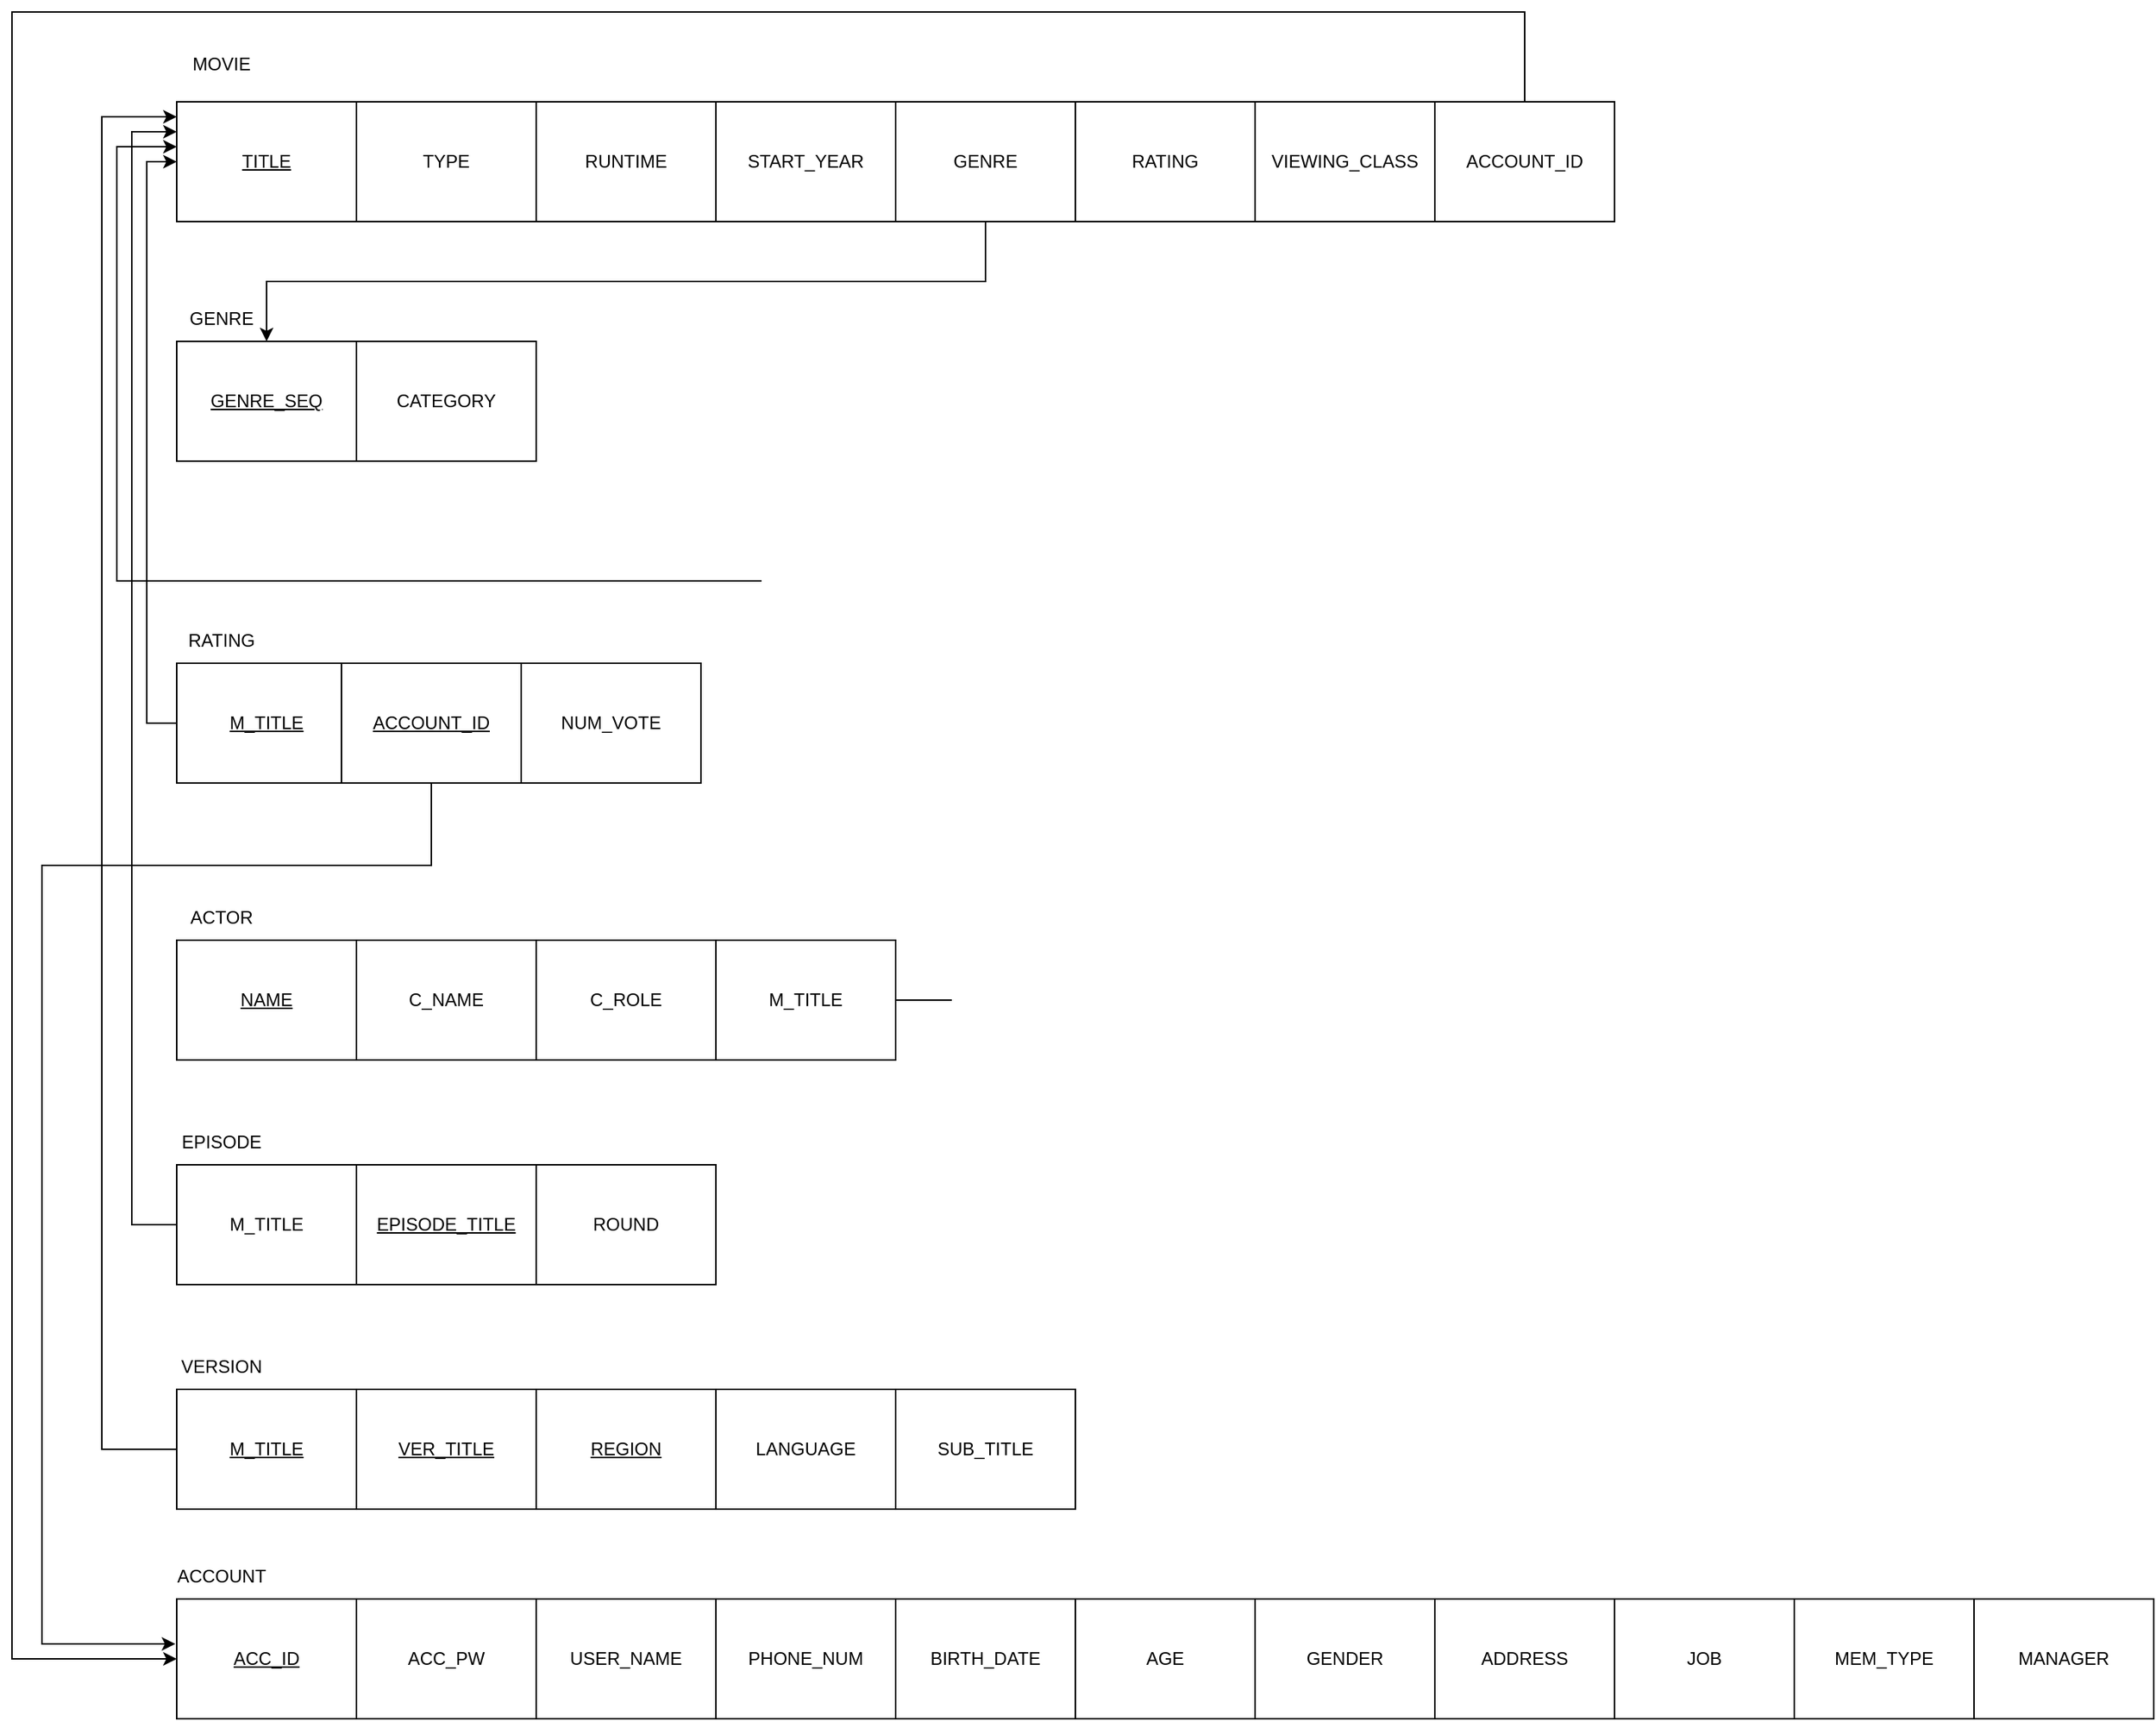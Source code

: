 <mxfile version="13.8.1" type="device"><diagram id="45AISJoL8lgvRv0UbC8z" name="Page-1"><mxGraphModel dx="2182" dy="778" grid="1" gridSize="10" guides="1" tooltips="1" connect="1" arrows="1" fold="1" page="1" pageScale="1" pageWidth="827" pageHeight="1169" math="0" shadow="0"><root><mxCell id="0"/><mxCell id="1" parent="0"/><mxCell id="wUazhU7Ntdg-yjbsrj0W-1" value="RATING" style="rounded=0;whiteSpace=wrap;html=1;" parent="1" vertex="1"><mxGeometry x="640" y="240" width="120" height="80" as="geometry"/></mxCell><mxCell id="Lbf0wD690tcRnMUQKQPr-2" style="edgeStyle=orthogonalEdgeStyle;rounded=0;orthogonalLoop=1;jettySize=auto;html=1;exitX=0.5;exitY=1;exitDx=0;exitDy=0;" parent="1" source="wUazhU7Ntdg-yjbsrj0W-2" target="h4Y1mDKRun08V1pa96Yi-1" edge="1"><mxGeometry relative="1" as="geometry"/></mxCell><mxCell id="wUazhU7Ntdg-yjbsrj0W-2" value="GENRE" style="rounded=0;whiteSpace=wrap;html=1;" parent="1" vertex="1"><mxGeometry x="520" y="240" width="120" height="80" as="geometry"/></mxCell><mxCell id="wUazhU7Ntdg-yjbsrj0W-3" value="START_YEAR" style="rounded=0;whiteSpace=wrap;html=1;" parent="1" vertex="1"><mxGeometry x="400" y="240" width="120" height="80" as="geometry"/></mxCell><mxCell id="wUazhU7Ntdg-yjbsrj0W-4" value="TITLE" style="rounded=0;whiteSpace=wrap;html=1;fontStyle=4" parent="1" vertex="1"><mxGeometry x="40" y="240" width="120" height="80" as="geometry"/></mxCell><mxCell id="wUazhU7Ntdg-yjbsrj0W-5" value="TYPE" style="rounded=0;whiteSpace=wrap;html=1;" parent="1" vertex="1"><mxGeometry x="160" y="240" width="120" height="80" as="geometry"/></mxCell><mxCell id="wUazhU7Ntdg-yjbsrj0W-6" value="RUNTIME" style="rounded=0;whiteSpace=wrap;html=1;" parent="1" vertex="1"><mxGeometry x="280" y="240" width="120" height="80" as="geometry"/></mxCell><mxCell id="wUazhU7Ntdg-yjbsrj0W-7" value="MOVIE" style="text;html=1;strokeColor=none;fillColor=none;align=center;verticalAlign=middle;whiteSpace=wrap;rounded=0;" parent="1" vertex="1"><mxGeometry x="40" y="200" width="60" height="30" as="geometry"/></mxCell><mxCell id="h4Y1mDKRun08V1pa96Yi-5" style="edgeStyle=orthogonalEdgeStyle;rounded=0;orthogonalLoop=1;jettySize=auto;html=1;exitX=0;exitY=0.5;exitDx=0;exitDy=0;entryX=0;entryY=0.5;entryDx=0;entryDy=0;fontSize=20;" parent="1" source="Lro6pjf7uQTKV_B0ChI4-11" target="wUazhU7Ntdg-yjbsrj0W-4" edge="1"><mxGeometry relative="1" as="geometry"/></mxCell><mxCell id="Lro6pjf7uQTKV_B0ChI4-11" value="M_TITLE" style="rounded=0;whiteSpace=wrap;html=1;fontStyle=4" parent="1" vertex="1"><mxGeometry x="40" y="615" width="120" height="80" as="geometry"/></mxCell><mxCell id="Lro6pjf7uQTKV_B0ChI4-12" value="NUM_VOTE" style="rounded=0;whiteSpace=wrap;html=1;" parent="1" vertex="1"><mxGeometry x="270" y="615" width="120" height="80" as="geometry"/></mxCell><mxCell id="Lro6pjf7uQTKV_B0ChI4-14" value="RATING" style="text;html=1;strokeColor=none;fillColor=none;align=center;verticalAlign=middle;whiteSpace=wrap;rounded=0;" parent="1" vertex="1"><mxGeometry x="40" y="585" width="60" height="30" as="geometry"/></mxCell><mxCell id="h4Y1mDKRun08V1pa96Yi-1" value="GENRE_SEQ" style="rounded=0;whiteSpace=wrap;html=1;fontStyle=4" parent="1" vertex="1"><mxGeometry x="40" y="400" width="120" height="80" as="geometry"/></mxCell><mxCell id="h4Y1mDKRun08V1pa96Yi-3" value="GENRE" style="text;html=1;strokeColor=none;fillColor=none;align=center;verticalAlign=middle;whiteSpace=wrap;rounded=0;" parent="1" vertex="1"><mxGeometry x="40" y="370" width="60" height="30" as="geometry"/></mxCell><mxCell id="rbQmqixTSBkwfM1TuEZ5-5" value="NAME" style="rounded=0;whiteSpace=wrap;html=1;fontStyle=4" parent="1" vertex="1"><mxGeometry x="40" y="800" width="120" height="80" as="geometry"/></mxCell><mxCell id="rbQmqixTSBkwfM1TuEZ5-6" value="C_NAME" style="rounded=0;whiteSpace=wrap;html=1;" parent="1" vertex="1"><mxGeometry x="160" y="800" width="120" height="80" as="geometry"/></mxCell><mxCell id="rbQmqixTSBkwfM1TuEZ5-8" value="ACTOR" style="text;html=1;strokeColor=none;fillColor=none;align=center;verticalAlign=middle;whiteSpace=wrap;rounded=0;" parent="1" vertex="1"><mxGeometry x="40" y="770" width="60" height="30" as="geometry"/></mxCell><mxCell id="rbQmqixTSBkwfM1TuEZ5-9" value="VIEWING_CLASS" style="rounded=0;whiteSpace=wrap;html=1;" parent="1" vertex="1"><mxGeometry x="760" y="240" width="120" height="80" as="geometry"/></mxCell><mxCell id="h4Y1mDKRun08V1pa96Yi-11" style="edgeStyle=orthogonalEdgeStyle;rounded=0;orthogonalLoop=1;jettySize=auto;html=1;exitX=0;exitY=0.5;exitDx=0;exitDy=0;entryX=0;entryY=0.25;entryDx=0;entryDy=0;fontSize=12;" parent="1" source="h4Y1mDKRun08V1pa96Yi-7" target="wUazhU7Ntdg-yjbsrj0W-4" edge="1"><mxGeometry relative="1" as="geometry"><Array as="points"><mxPoint x="10" y="990"/><mxPoint x="10" y="260"/></Array></mxGeometry></mxCell><mxCell id="h4Y1mDKRun08V1pa96Yi-7" value="M_TITLE" style="rounded=0;whiteSpace=wrap;html=1;fontStyle=0" parent="1" vertex="1"><mxGeometry x="40" y="950" width="120" height="80" as="geometry"/></mxCell><mxCell id="h4Y1mDKRun08V1pa96Yi-10" value="EPISODE" style="text;html=1;strokeColor=none;fillColor=none;align=center;verticalAlign=middle;whiteSpace=wrap;rounded=0;" parent="1" vertex="1"><mxGeometry x="40" y="920" width="60" height="30" as="geometry"/></mxCell><mxCell id="h4Y1mDKRun08V1pa96Yi-13" value="ROUND" style="rounded=0;whiteSpace=wrap;html=1;" parent="1" vertex="1"><mxGeometry x="280" y="950" width="120" height="80" as="geometry"/></mxCell><mxCell id="h4Y1mDKRun08V1pa96Yi-14" value="EPISODE_TITLE" style="rounded=0;whiteSpace=wrap;html=1;fontStyle=4" parent="1" vertex="1"><mxGeometry x="160" y="950" width="120" height="80" as="geometry"/></mxCell><mxCell id="h4Y1mDKRun08V1pa96Yi-22" style="edgeStyle=orthogonalEdgeStyle;rounded=0;orthogonalLoop=1;jettySize=auto;html=1;exitX=0;exitY=0.5;exitDx=0;exitDy=0;fontSize=12;" parent="1" source="h4Y1mDKRun08V1pa96Yi-15" target="wUazhU7Ntdg-yjbsrj0W-4" edge="1"><mxGeometry relative="1" as="geometry"><Array as="points"><mxPoint x="-10" y="1140"/><mxPoint x="-10" y="250"/></Array></mxGeometry></mxCell><mxCell id="h4Y1mDKRun08V1pa96Yi-15" value="M_TITLE" style="rounded=0;whiteSpace=wrap;html=1;fontStyle=4" parent="1" vertex="1"><mxGeometry x="40" y="1100" width="120" height="80" as="geometry"/></mxCell><mxCell id="h4Y1mDKRun08V1pa96Yi-17" value="REGION" style="rounded=0;whiteSpace=wrap;html=1;fontStyle=4" parent="1" vertex="1"><mxGeometry x="280" y="1100" width="120" height="80" as="geometry"/></mxCell><mxCell id="h4Y1mDKRun08V1pa96Yi-18" value="VERSION" style="text;html=1;strokeColor=none;fillColor=none;align=center;verticalAlign=middle;whiteSpace=wrap;rounded=0;" parent="1" vertex="1"><mxGeometry x="40" y="1070" width="60" height="30" as="geometry"/></mxCell><mxCell id="h4Y1mDKRun08V1pa96Yi-19" value="LANGUAGE" style="rounded=0;whiteSpace=wrap;html=1;" parent="1" vertex="1"><mxGeometry x="400" y="1100" width="120" height="80" as="geometry"/></mxCell><mxCell id="h4Y1mDKRun08V1pa96Yi-20" value="SUB_TITLE" style="rounded=0;whiteSpace=wrap;html=1;" parent="1" vertex="1"><mxGeometry x="520" y="1100" width="120" height="80" as="geometry"/></mxCell><mxCell id="rbQmqixTSBkwfM1TuEZ5-17" value="C_ROLE" style="rounded=0;whiteSpace=wrap;html=1;" parent="1" vertex="1"><mxGeometry x="280" y="800" width="120" height="80" as="geometry"/></mxCell><mxCell id="rbQmqixTSBkwfM1TuEZ5-19" style="edgeStyle=orthogonalEdgeStyle;rounded=0;orthogonalLoop=1;jettySize=auto;html=1;" parent="1" source="rbQmqixTSBkwfM1TuEZ5-18" target="wUazhU7Ntdg-yjbsrj0W-4" edge="1"><mxGeometry relative="1" as="geometry"><Array as="points"><mxPoint x="570" y="840"/><mxPoint x="570" y="560"/><mxPoint y="560"/><mxPoint y="270"/></Array></mxGeometry></mxCell><mxCell id="rbQmqixTSBkwfM1TuEZ5-18" value="M_TITLE" style="rounded=0;whiteSpace=wrap;html=1;fontStyle=0" parent="1" vertex="1"><mxGeometry x="400" y="800" width="120" height="80" as="geometry"/></mxCell><mxCell id="h4Y1mDKRun08V1pa96Yi-23" value="ACC_ID" style="rounded=0;whiteSpace=wrap;html=1;fontStyle=4" parent="1" vertex="1"><mxGeometry x="40" y="1240" width="120" height="80" as="geometry"/></mxCell><mxCell id="h4Y1mDKRun08V1pa96Yi-24" value="ACC_PW" style="rounded=0;whiteSpace=wrap;html=1;fontStyle=0" parent="1" vertex="1"><mxGeometry x="160" y="1240" width="120" height="80" as="geometry"/></mxCell><mxCell id="h4Y1mDKRun08V1pa96Yi-25" value="USER_NAME" style="rounded=0;whiteSpace=wrap;html=1;" parent="1" vertex="1"><mxGeometry x="280" y="1240" width="120" height="80" as="geometry"/></mxCell><mxCell id="h4Y1mDKRun08V1pa96Yi-26" value="ACCOUNT" style="text;html=1;strokeColor=none;fillColor=none;align=center;verticalAlign=middle;whiteSpace=wrap;rounded=0;" parent="1" vertex="1"><mxGeometry x="40" y="1210" width="60" height="30" as="geometry"/></mxCell><mxCell id="h4Y1mDKRun08V1pa96Yi-27" value="PHONE_NUM" style="rounded=0;whiteSpace=wrap;html=1;" parent="1" vertex="1"><mxGeometry x="400" y="1240" width="120" height="80" as="geometry"/></mxCell><mxCell id="h4Y1mDKRun08V1pa96Yi-35" value="BIRTH_DATE" style="rounded=0;whiteSpace=wrap;html=1;" parent="1" vertex="1"><mxGeometry x="520" y="1240" width="120" height="80" as="geometry"/></mxCell><mxCell id="h4Y1mDKRun08V1pa96Yi-36" value="AGE" style="rounded=0;whiteSpace=wrap;html=1;" parent="1" vertex="1"><mxGeometry x="640" y="1240" width="120" height="80" as="geometry"/></mxCell><mxCell id="h4Y1mDKRun08V1pa96Yi-44" value="MEM_TYPE" style="rounded=0;whiteSpace=wrap;html=1;" parent="1" vertex="1"><mxGeometry x="1120" y="1240" width="120" height="80" as="geometry"/></mxCell><mxCell id="h4Y1mDKRun08V1pa96Yi-47" value="GENDER" style="rounded=0;whiteSpace=wrap;html=1;" parent="1" vertex="1"><mxGeometry x="760" y="1240" width="120" height="80" as="geometry"/></mxCell><mxCell id="F-YFNFn70Fe9tEDjNsfa-2" style="edgeStyle=orthogonalEdgeStyle;rounded=0;orthogonalLoop=1;jettySize=auto;html=1;exitX=0.5;exitY=1;exitDx=0;exitDy=0;entryX=-0.008;entryY=0.375;entryDx=0;entryDy=0;entryPerimeter=0;" parent="1" source="F-YFNFn70Fe9tEDjNsfa-1" target="h4Y1mDKRun08V1pa96Yi-23" edge="1"><mxGeometry relative="1" as="geometry"><Array as="points"><mxPoint x="210" y="750"/><mxPoint x="-50" y="750"/><mxPoint x="-50" y="1270"/></Array></mxGeometry></mxCell><mxCell id="F-YFNFn70Fe9tEDjNsfa-1" value="ACCOUNT_ID" style="rounded=0;whiteSpace=wrap;html=1;fontStyle=4" parent="1" vertex="1"><mxGeometry x="150" y="615" width="120" height="80" as="geometry"/></mxCell><mxCell id="Lbf0wD690tcRnMUQKQPr-1" value="CATEGORY" style="rounded=0;whiteSpace=wrap;html=1;fontStyle=0;" parent="1" vertex="1"><mxGeometry x="160" y="400" width="120" height="80" as="geometry"/></mxCell><mxCell id="Lbf0wD690tcRnMUQKQPr-3" value="MANAGER" style="rounded=0;whiteSpace=wrap;html=1;" parent="1" vertex="1"><mxGeometry x="1240" y="1240" width="120" height="80" as="geometry"/></mxCell><mxCell id="Lbf0wD690tcRnMUQKQPr-6" value="VER_TITLE" style="rounded=0;whiteSpace=wrap;html=1;fontStyle=4" parent="1" vertex="1"><mxGeometry x="160" y="1100" width="120" height="80" as="geometry"/></mxCell><mxCell id="p2S8BbzMnUHLP10wKqQC-4" style="edgeStyle=orthogonalEdgeStyle;rounded=0;orthogonalLoop=1;jettySize=auto;html=1;" parent="1" source="p2S8BbzMnUHLP10wKqQC-3" target="h4Y1mDKRun08V1pa96Yi-23" edge="1"><mxGeometry relative="1" as="geometry"><Array as="points"><mxPoint x="940" y="180"/><mxPoint x="-70" y="180"/><mxPoint x="-70" y="1280"/></Array></mxGeometry></mxCell><mxCell id="p2S8BbzMnUHLP10wKqQC-3" value="ACCOUNT_ID" style="rounded=0;whiteSpace=wrap;html=1;" parent="1" vertex="1"><mxGeometry x="880" y="240" width="120" height="80" as="geometry"/></mxCell><mxCell id="p2S8BbzMnUHLP10wKqQC-11" value="ADDRESS" style="rounded=0;whiteSpace=wrap;html=1;" parent="1" vertex="1"><mxGeometry x="880" y="1240" width="120" height="80" as="geometry"/></mxCell><mxCell id="ogrYZJAIW-3AkIAojbQV-1" value="JOB" style="rounded=0;whiteSpace=wrap;html=1;" parent="1" vertex="1"><mxGeometry x="1000" y="1240" width="120" height="80" as="geometry"/></mxCell></root></mxGraphModel></diagram></mxfile>